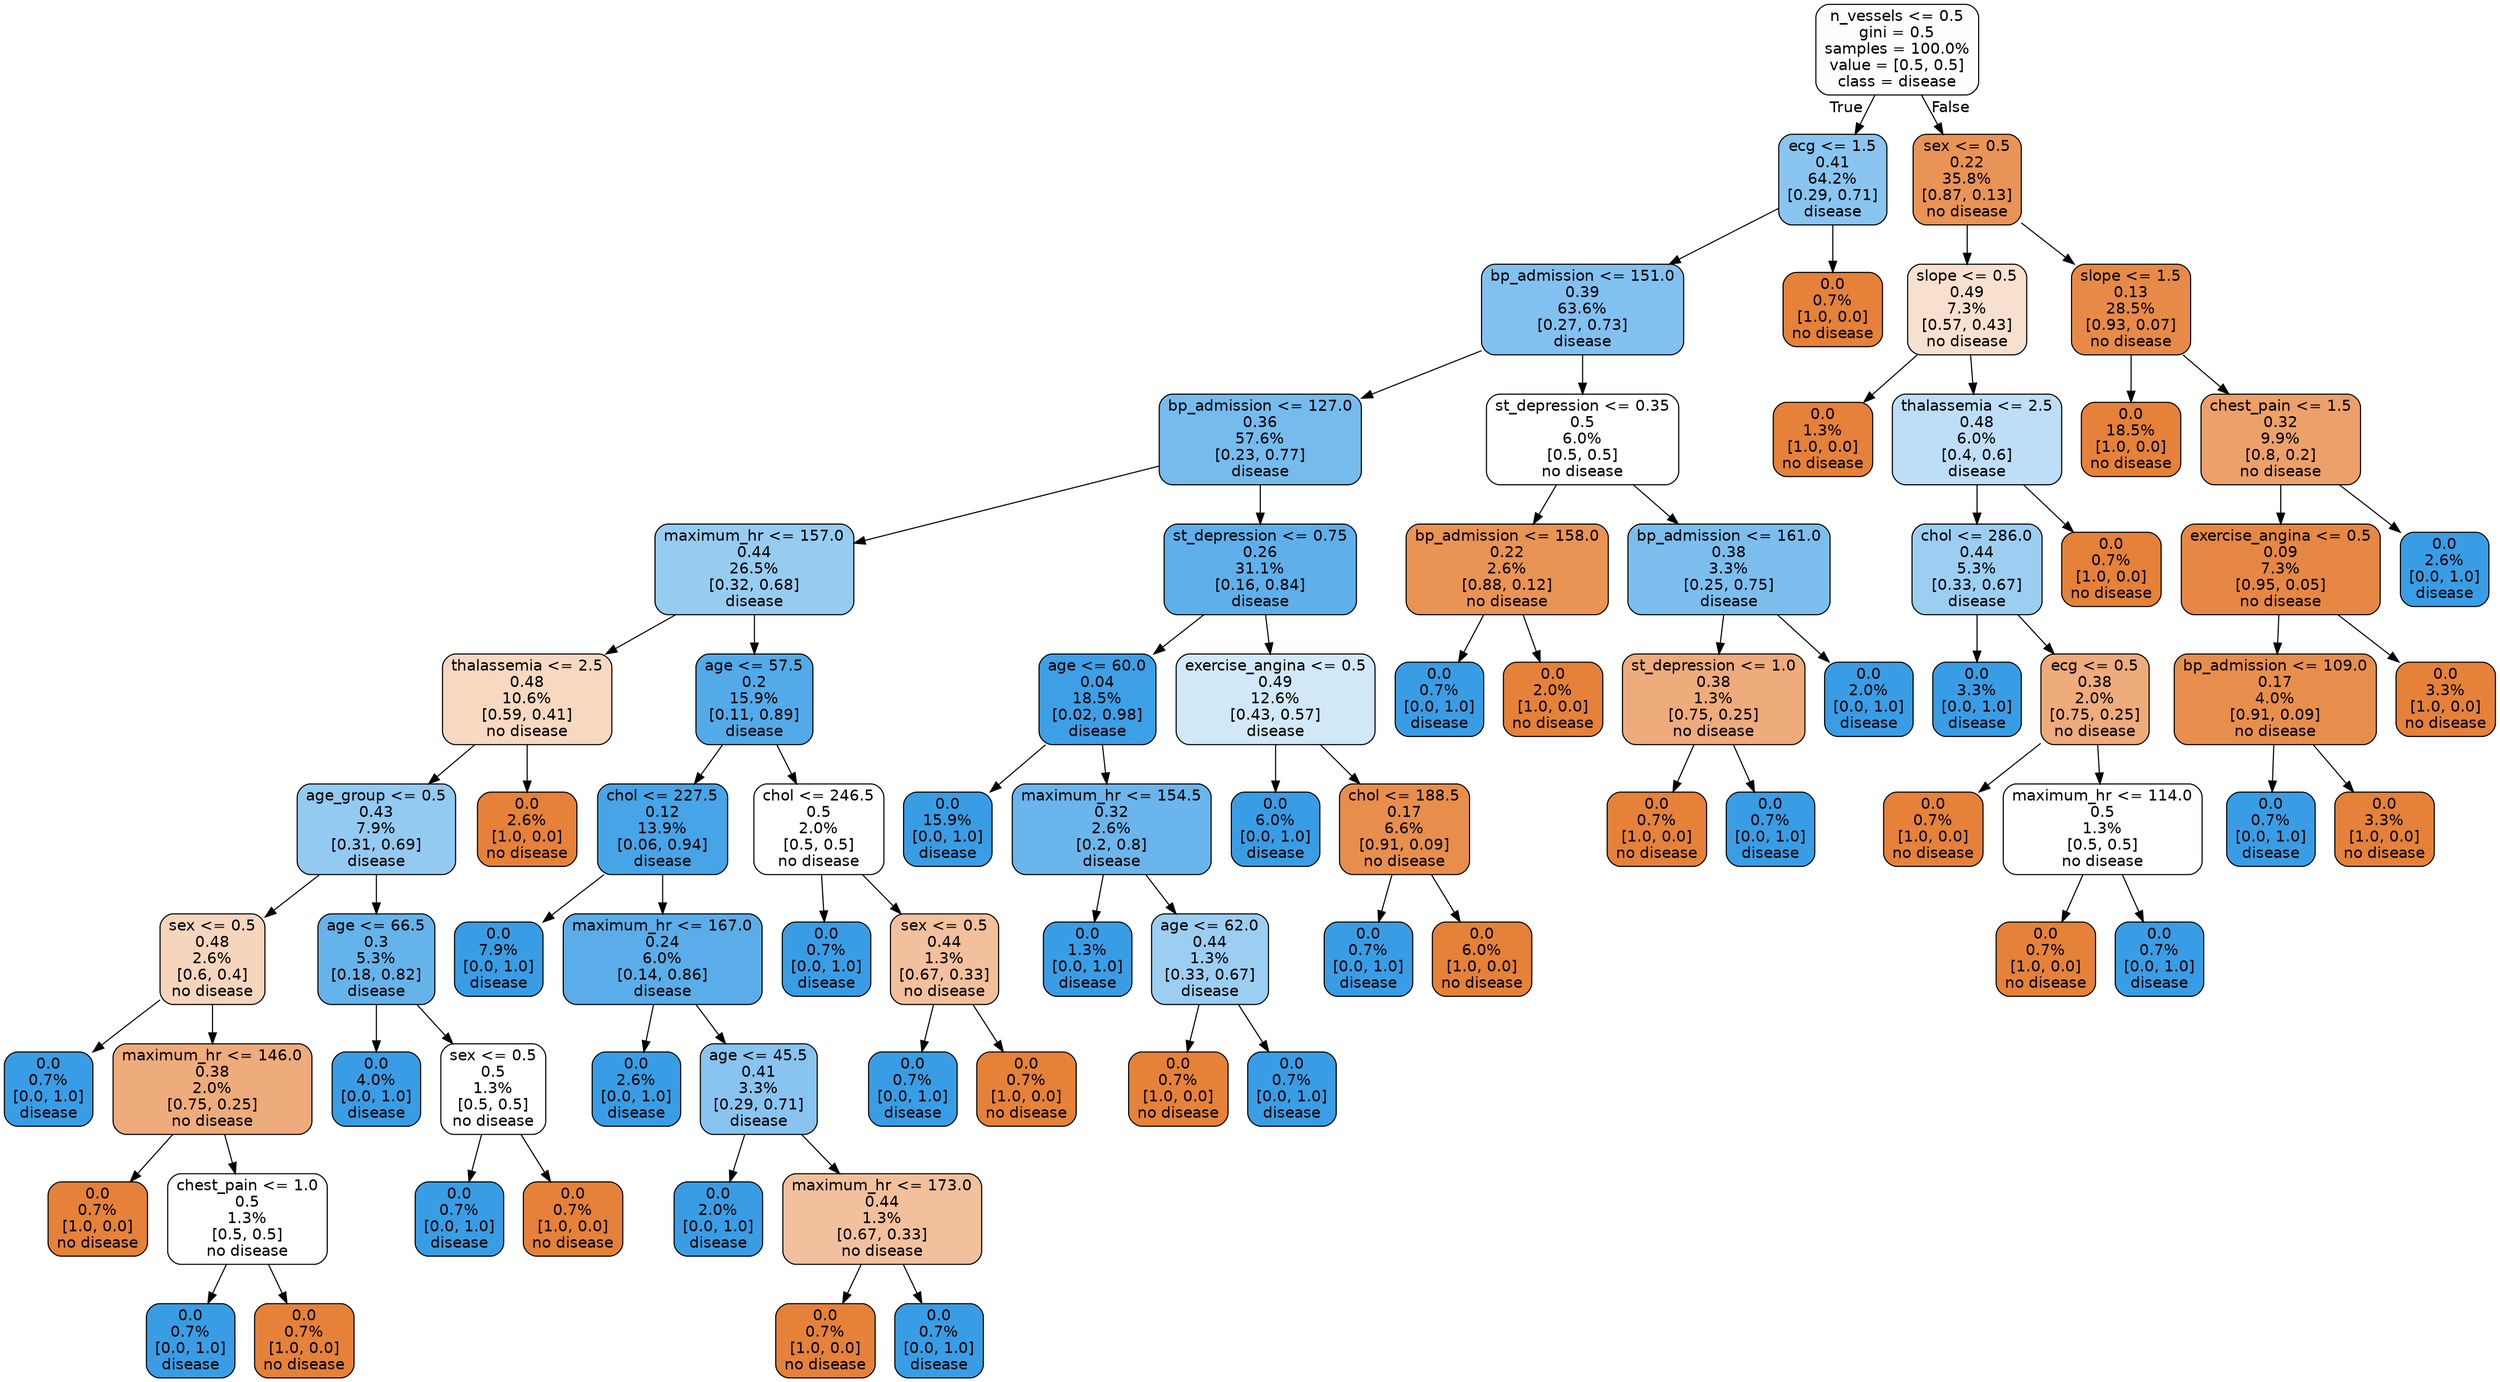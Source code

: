 digraph Tree {
node [shape=box, style="filled, rounded", color="black", fontname=helvetica] ;
edge [fontname=helvetica] ;
0 [label="n_vessels <= 0.5\ngini = 0.5\nsamples = 100.0%\nvalue = [0.5, 0.5]\nclass = disease", fillcolor="#fcfdff"] ;
1 [label="ecg <= 1.5\n0.41\n64.2%\n[0.29, 0.71]\ndisease", fillcolor="#89c5f0"] ;
0 -> 1 [labeldistance=2.5, labelangle=45, headlabel="True"] ;
2 [label="bp_admission <= 151.0\n0.39\n63.6%\n[0.27, 0.73]\ndisease", fillcolor="#82c1ef"] ;
1 -> 2 ;
3 [label="bp_admission <= 127.0\n0.36\n57.6%\n[0.23, 0.77]\ndisease", fillcolor="#76bbed"] ;
2 -> 3 ;
4 [label="maximum_hr <= 157.0\n0.44\n26.5%\n[0.32, 0.68]\ndisease", fillcolor="#97ccf1"] ;
3 -> 4 ;
5 [label="thalassemia <= 2.5\n0.48\n10.6%\n[0.59, 0.41]\nno disease", fillcolor="#f7d8c1"] ;
4 -> 5 ;
6 [label="age_group <= 0.5\n0.43\n7.9%\n[0.31, 0.69]\ndisease", fillcolor="#93caf1"] ;
5 -> 6 ;
7 [label="sex <= 0.5\n0.48\n2.6%\n[0.6, 0.4]\nno disease", fillcolor="#f6d5bd"] ;
6 -> 7 ;
8 [label="0.0\n0.7%\n[0.0, 1.0]\ndisease", fillcolor="#399de5"] ;
7 -> 8 ;
9 [label="maximum_hr <= 146.0\n0.38\n2.0%\n[0.75, 0.25]\nno disease", fillcolor="#eeab7b"] ;
7 -> 9 ;
10 [label="0.0\n0.7%\n[1.0, 0.0]\nno disease", fillcolor="#e58139"] ;
9 -> 10 ;
11 [label="chest_pain <= 1.0\n0.5\n1.3%\n[0.5, 0.5]\nno disease", fillcolor="#ffffff"] ;
9 -> 11 ;
12 [label="0.0\n0.7%\n[0.0, 1.0]\ndisease", fillcolor="#399de5"] ;
11 -> 12 ;
13 [label="0.0\n0.7%\n[1.0, 0.0]\nno disease", fillcolor="#e58139"] ;
11 -> 13 ;
14 [label="age <= 66.5\n0.3\n5.3%\n[0.18, 0.82]\ndisease", fillcolor="#65b3eb"] ;
6 -> 14 ;
15 [label="0.0\n4.0%\n[0.0, 1.0]\ndisease", fillcolor="#399de5"] ;
14 -> 15 ;
16 [label="sex <= 0.5\n0.5\n1.3%\n[0.5, 0.5]\nno disease", fillcolor="#ffffff"] ;
14 -> 16 ;
17 [label="0.0\n0.7%\n[0.0, 1.0]\ndisease", fillcolor="#399de5"] ;
16 -> 17 ;
18 [label="0.0\n0.7%\n[1.0, 0.0]\nno disease", fillcolor="#e58139"] ;
16 -> 18 ;
19 [label="0.0\n2.6%\n[1.0, 0.0]\nno disease", fillcolor="#e58139"] ;
5 -> 19 ;
20 [label="age <= 57.5\n0.2\n15.9%\n[0.11, 0.89]\ndisease", fillcolor="#53aae8"] ;
4 -> 20 ;
21 [label="chol <= 227.5\n0.12\n13.9%\n[0.06, 0.94]\ndisease", fillcolor="#47a4e7"] ;
20 -> 21 ;
22 [label="0.0\n7.9%\n[0.0, 1.0]\ndisease", fillcolor="#399de5"] ;
21 -> 22 ;
23 [label="maximum_hr <= 167.0\n0.24\n6.0%\n[0.14, 0.86]\ndisease", fillcolor="#5aade9"] ;
21 -> 23 ;
24 [label="0.0\n2.6%\n[0.0, 1.0]\ndisease", fillcolor="#399de5"] ;
23 -> 24 ;
25 [label="age <= 45.5\n0.41\n3.3%\n[0.29, 0.71]\ndisease", fillcolor="#88c4ef"] ;
23 -> 25 ;
26 [label="0.0\n2.0%\n[0.0, 1.0]\ndisease", fillcolor="#399de5"] ;
25 -> 26 ;
27 [label="maximum_hr <= 173.0\n0.44\n1.3%\n[0.67, 0.33]\nno disease", fillcolor="#f2c09c"] ;
25 -> 27 ;
28 [label="0.0\n0.7%\n[1.0, 0.0]\nno disease", fillcolor="#e58139"] ;
27 -> 28 ;
29 [label="0.0\n0.7%\n[0.0, 1.0]\ndisease", fillcolor="#399de5"] ;
27 -> 29 ;
30 [label="chol <= 246.5\n0.5\n2.0%\n[0.5, 0.5]\nno disease", fillcolor="#ffffff"] ;
20 -> 30 ;
31 [label="0.0\n0.7%\n[0.0, 1.0]\ndisease", fillcolor="#399de5"] ;
30 -> 31 ;
32 [label="sex <= 0.5\n0.44\n1.3%\n[0.67, 0.33]\nno disease", fillcolor="#f2c09c"] ;
30 -> 32 ;
33 [label="0.0\n0.7%\n[0.0, 1.0]\ndisease", fillcolor="#399de5"] ;
32 -> 33 ;
34 [label="0.0\n0.7%\n[1.0, 0.0]\nno disease", fillcolor="#e58139"] ;
32 -> 34 ;
35 [label="st_depression <= 0.75\n0.26\n31.1%\n[0.16, 0.84]\ndisease", fillcolor="#5eafea"] ;
3 -> 35 ;
36 [label="age <= 60.0\n0.04\n18.5%\n[0.02, 0.98]\ndisease", fillcolor="#3d9fe6"] ;
35 -> 36 ;
37 [label="0.0\n15.9%\n[0.0, 1.0]\ndisease", fillcolor="#399de5"] ;
36 -> 37 ;
38 [label="maximum_hr <= 154.5\n0.32\n2.6%\n[0.2, 0.8]\ndisease", fillcolor="#6ab6ec"] ;
36 -> 38 ;
39 [label="0.0\n1.3%\n[0.0, 1.0]\ndisease", fillcolor="#399de5"] ;
38 -> 39 ;
40 [label="age <= 62.0\n0.44\n1.3%\n[0.33, 0.67]\ndisease", fillcolor="#9ccef2"] ;
38 -> 40 ;
41 [label="0.0\n0.7%\n[1.0, 0.0]\nno disease", fillcolor="#e58139"] ;
40 -> 41 ;
42 [label="0.0\n0.7%\n[0.0, 1.0]\ndisease", fillcolor="#399de5"] ;
40 -> 42 ;
43 [label="exercise_angina <= 0.5\n0.49\n12.6%\n[0.43, 0.57]\ndisease", fillcolor="#d1e8f9"] ;
35 -> 43 ;
44 [label="0.0\n6.0%\n[0.0, 1.0]\ndisease", fillcolor="#399de5"] ;
43 -> 44 ;
45 [label="chol <= 188.5\n0.17\n6.6%\n[0.91, 0.09]\nno disease", fillcolor="#e88e4d"] ;
43 -> 45 ;
46 [label="0.0\n0.7%\n[0.0, 1.0]\ndisease", fillcolor="#399de5"] ;
45 -> 46 ;
47 [label="0.0\n6.0%\n[1.0, 0.0]\nno disease", fillcolor="#e58139"] ;
45 -> 47 ;
48 [label="st_depression <= 0.35\n0.5\n6.0%\n[0.5, 0.5]\nno disease", fillcolor="#ffffff"] ;
2 -> 48 ;
49 [label="bp_admission <= 158.0\n0.22\n2.6%\n[0.88, 0.12]\nno disease", fillcolor="#e99355"] ;
48 -> 49 ;
50 [label="0.0\n0.7%\n[0.0, 1.0]\ndisease", fillcolor="#399de5"] ;
49 -> 50 ;
51 [label="0.0\n2.0%\n[1.0, 0.0]\nno disease", fillcolor="#e58139"] ;
49 -> 51 ;
52 [label="bp_admission <= 161.0\n0.38\n3.3%\n[0.25, 0.75]\ndisease", fillcolor="#7bbeee"] ;
48 -> 52 ;
53 [label="st_depression <= 1.0\n0.38\n1.3%\n[0.75, 0.25]\nno disease", fillcolor="#eeab7b"] ;
52 -> 53 ;
54 [label="0.0\n0.7%\n[1.0, 0.0]\nno disease", fillcolor="#e58139"] ;
53 -> 54 ;
55 [label="0.0\n0.7%\n[0.0, 1.0]\ndisease", fillcolor="#399de5"] ;
53 -> 55 ;
56 [label="0.0\n2.0%\n[0.0, 1.0]\ndisease", fillcolor="#399de5"] ;
52 -> 56 ;
57 [label="0.0\n0.7%\n[1.0, 0.0]\nno disease", fillcolor="#e58139"] ;
1 -> 57 ;
58 [label="sex <= 0.5\n0.22\n35.8%\n[0.87, 0.13]\nno disease", fillcolor="#e99356"] ;
0 -> 58 [labeldistance=2.5, labelangle=-45, headlabel="False"] ;
59 [label="slope <= 0.5\n0.49\n7.3%\n[0.57, 0.43]\nno disease", fillcolor="#f8e0ce"] ;
58 -> 59 ;
60 [label="0.0\n1.3%\n[1.0, 0.0]\nno disease", fillcolor="#e58139"] ;
59 -> 60 ;
61 [label="thalassemia <= 2.5\n0.48\n6.0%\n[0.4, 0.6]\ndisease", fillcolor="#bddef6"] ;
59 -> 61 ;
62 [label="chol <= 286.0\n0.44\n5.3%\n[0.33, 0.67]\ndisease", fillcolor="#9ccef2"] ;
61 -> 62 ;
63 [label="0.0\n3.3%\n[0.0, 1.0]\ndisease", fillcolor="#399de5"] ;
62 -> 63 ;
64 [label="ecg <= 0.5\n0.38\n2.0%\n[0.75, 0.25]\nno disease", fillcolor="#eeab7b"] ;
62 -> 64 ;
65 [label="0.0\n0.7%\n[1.0, 0.0]\nno disease", fillcolor="#e58139"] ;
64 -> 65 ;
66 [label="maximum_hr <= 114.0\n0.5\n1.3%\n[0.5, 0.5]\nno disease", fillcolor="#ffffff"] ;
64 -> 66 ;
67 [label="0.0\n0.7%\n[1.0, 0.0]\nno disease", fillcolor="#e58139"] ;
66 -> 67 ;
68 [label="0.0\n0.7%\n[0.0, 1.0]\ndisease", fillcolor="#399de5"] ;
66 -> 68 ;
69 [label="0.0\n0.7%\n[1.0, 0.0]\nno disease", fillcolor="#e58139"] ;
61 -> 69 ;
70 [label="slope <= 1.5\n0.13\n28.5%\n[0.93, 0.07]\nno disease", fillcolor="#e78a48"] ;
58 -> 70 ;
71 [label="0.0\n18.5%\n[1.0, 0.0]\nno disease", fillcolor="#e58139"] ;
70 -> 71 ;
72 [label="chest_pain <= 1.5\n0.32\n9.9%\n[0.8, 0.2]\nno disease", fillcolor="#eca06a"] ;
70 -> 72 ;
73 [label="exercise_angina <= 0.5\n0.09\n7.3%\n[0.95, 0.05]\nno disease", fillcolor="#e68743"] ;
72 -> 73 ;
74 [label="bp_admission <= 109.0\n0.17\n4.0%\n[0.91, 0.09]\nno disease", fillcolor="#e88e4d"] ;
73 -> 74 ;
75 [label="0.0\n0.7%\n[0.0, 1.0]\ndisease", fillcolor="#399de5"] ;
74 -> 75 ;
76 [label="0.0\n3.3%\n[1.0, 0.0]\nno disease", fillcolor="#e58139"] ;
74 -> 76 ;
77 [label="0.0\n3.3%\n[1.0, 0.0]\nno disease", fillcolor="#e58139"] ;
73 -> 77 ;
78 [label="0.0\n2.6%\n[0.0, 1.0]\ndisease", fillcolor="#399de5"] ;
72 -> 78 ;
}